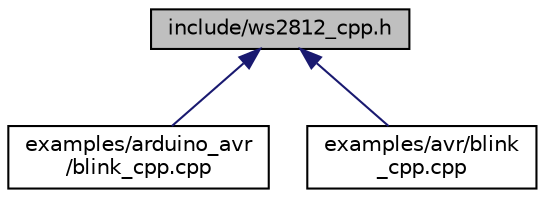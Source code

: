 digraph "include/ws2812_cpp.h"
{
 // LATEX_PDF_SIZE
  edge [fontname="Helvetica",fontsize="10",labelfontname="Helvetica",labelfontsize="10"];
  node [fontname="Helvetica",fontsize="10",shape=record];
  Node1 [label="include/ws2812_cpp.h",height=0.2,width=0.4,color="black", fillcolor="grey75", style="filled", fontcolor="black",tooltip="C++ Wrapper for the Tiny-WS2812 interface."];
  Node1 -> Node2 [dir="back",color="midnightblue",fontsize="10",style="solid",fontname="Helvetica"];
  Node2 [label="examples/arduino_avr\l/blink_cpp.cpp",height=0.2,width=0.4,color="black", fillcolor="white", style="filled",URL="$arduino__avr_2blink__cpp_8cpp.html",tooltip="C++ Wrapper implementation of blink_array.c"];
  Node1 -> Node3 [dir="back",color="midnightblue",fontsize="10",style="solid",fontname="Helvetica"];
  Node3 [label="examples/avr/blink\l_cpp.cpp",height=0.2,width=0.4,color="black", fillcolor="white", style="filled",URL="$avr_2blink__cpp_8cpp.html",tooltip="C++ Wrapper implementation of blink_array.c."];
}
